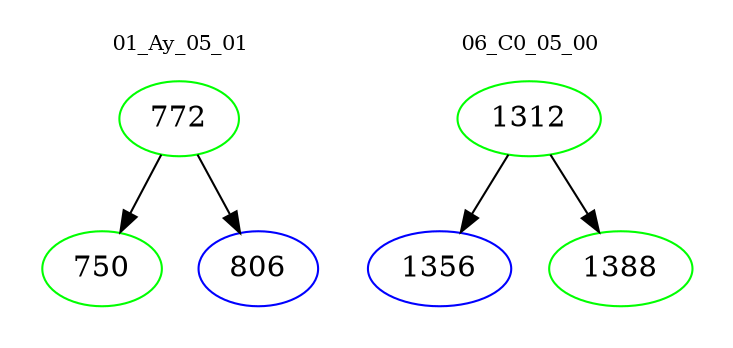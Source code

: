 digraph{
subgraph cluster_0 {
color = white
label = "01_Ay_05_01";
fontsize=10;
T0_772 [label="772", color="green"]
T0_772 -> T0_750 [color="black"]
T0_750 [label="750", color="green"]
T0_772 -> T0_806 [color="black"]
T0_806 [label="806", color="blue"]
}
subgraph cluster_1 {
color = white
label = "06_C0_05_00";
fontsize=10;
T1_1312 [label="1312", color="green"]
T1_1312 -> T1_1356 [color="black"]
T1_1356 [label="1356", color="blue"]
T1_1312 -> T1_1388 [color="black"]
T1_1388 [label="1388", color="green"]
}
}
